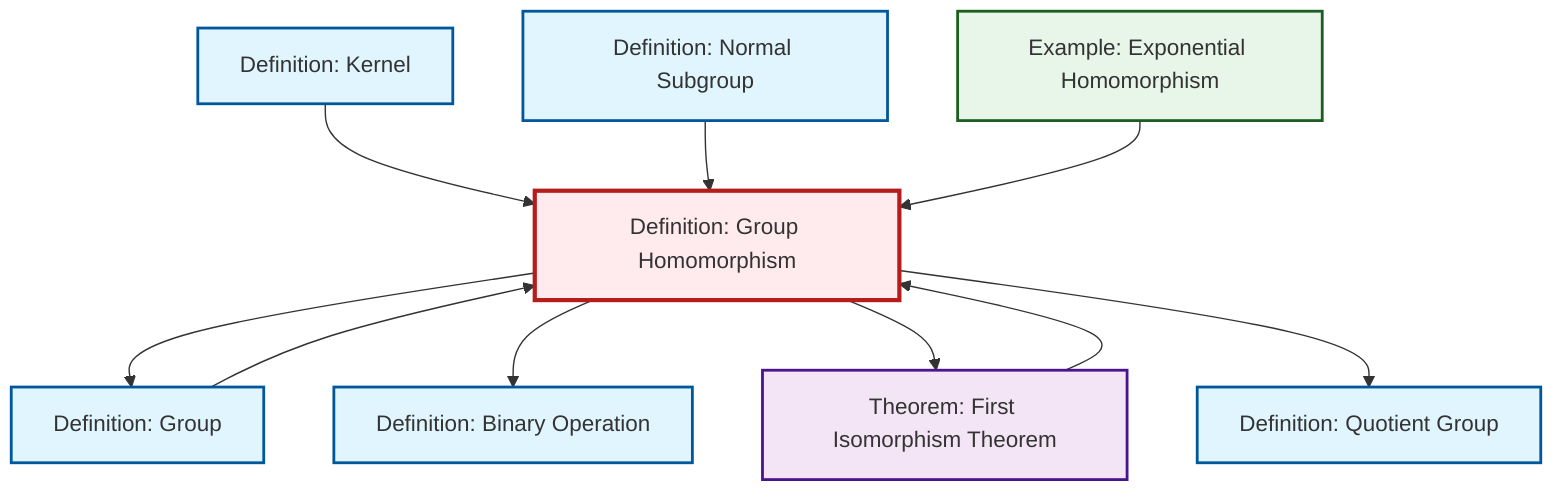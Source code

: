 graph TD
    classDef definition fill:#e1f5fe,stroke:#01579b,stroke-width:2px
    classDef theorem fill:#f3e5f5,stroke:#4a148c,stroke-width:2px
    classDef axiom fill:#fff3e0,stroke:#e65100,stroke-width:2px
    classDef example fill:#e8f5e9,stroke:#1b5e20,stroke-width:2px
    classDef current fill:#ffebee,stroke:#b71c1c,stroke-width:3px
    def-binary-operation["Definition: Binary Operation"]:::definition
    def-kernel["Definition: Kernel"]:::definition
    thm-first-isomorphism["Theorem: First Isomorphism Theorem"]:::theorem
    def-normal-subgroup["Definition: Normal Subgroup"]:::definition
    def-group["Definition: Group"]:::definition
    def-homomorphism["Definition: Group Homomorphism"]:::definition
    ex-exponential-homomorphism["Example: Exponential Homomorphism"]:::example
    def-quotient-group["Definition: Quotient Group"]:::definition
    def-kernel --> def-homomorphism
    def-homomorphism --> def-group
    def-homomorphism --> def-binary-operation
    thm-first-isomorphism --> def-homomorphism
    def-homomorphism --> thm-first-isomorphism
    def-normal-subgroup --> def-homomorphism
    def-group --> def-homomorphism
    def-homomorphism --> def-quotient-group
    ex-exponential-homomorphism --> def-homomorphism
    class def-homomorphism current